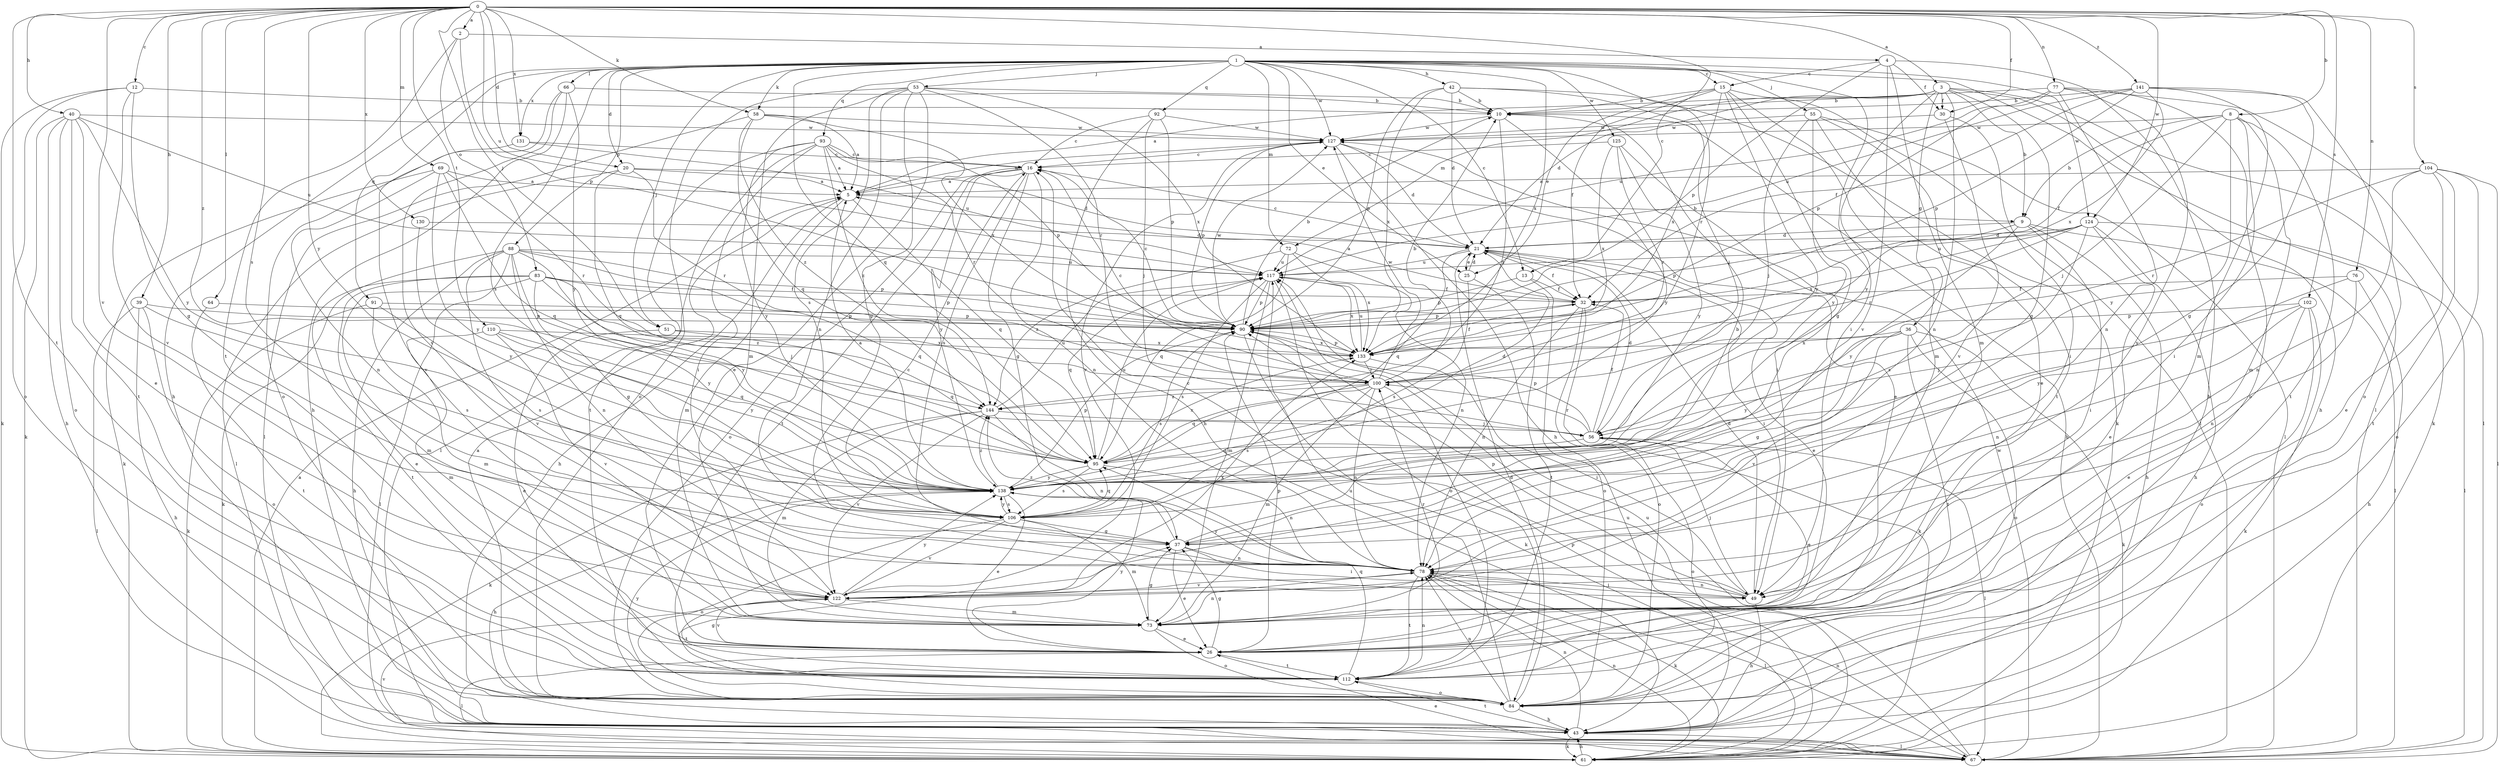 strict digraph  {
0;
1;
2;
3;
4;
5;
8;
9;
10;
12;
13;
15;
16;
20;
21;
25;
26;
30;
32;
36;
37;
39;
40;
42;
43;
49;
51;
53;
55;
56;
58;
61;
64;
66;
67;
69;
72;
73;
76;
77;
78;
83;
84;
88;
90;
91;
92;
93;
95;
100;
102;
104;
106;
110;
112;
117;
122;
124;
125;
127;
130;
131;
133;
138;
141;
144;
0 -> 2  [label=a];
0 -> 3  [label=a];
0 -> 8  [label=b];
0 -> 12  [label=c];
0 -> 13  [label=c];
0 -> 20  [label=d];
0 -> 30  [label=f];
0 -> 39  [label=h];
0 -> 40  [label=h];
0 -> 51  [label=j];
0 -> 58  [label=k];
0 -> 64  [label=l];
0 -> 69  [label=m];
0 -> 76  [label=n];
0 -> 77  [label=n];
0 -> 102  [label=s];
0 -> 104  [label=s];
0 -> 106  [label=s];
0 -> 110  [label=t];
0 -> 112  [label=t];
0 -> 117  [label=u];
0 -> 122  [label=v];
0 -> 124  [label=w];
0 -> 130  [label=x];
0 -> 131  [label=x];
0 -> 138  [label=y];
0 -> 141  [label=z];
0 -> 144  [label=z];
1 -> 13  [label=c];
1 -> 15  [label=c];
1 -> 20  [label=d];
1 -> 25  [label=e];
1 -> 42  [label=h];
1 -> 43  [label=h];
1 -> 49  [label=i];
1 -> 51  [label=j];
1 -> 53  [label=j];
1 -> 55  [label=j];
1 -> 58  [label=k];
1 -> 66  [label=l];
1 -> 67  [label=l];
1 -> 72  [label=m];
1 -> 88  [label=p];
1 -> 91  [label=q];
1 -> 92  [label=q];
1 -> 93  [label=q];
1 -> 95  [label=q];
1 -> 100  [label=r];
1 -> 106  [label=s];
1 -> 124  [label=w];
1 -> 125  [label=w];
1 -> 127  [label=w];
1 -> 131  [label=x];
1 -> 133  [label=x];
2 -> 4  [label=a];
2 -> 83  [label=o];
2 -> 90  [label=p];
2 -> 112  [label=t];
3 -> 5  [label=a];
3 -> 9  [label=b];
3 -> 21  [label=d];
3 -> 30  [label=f];
3 -> 36  [label=g];
3 -> 37  [label=g];
3 -> 43  [label=h];
3 -> 61  [label=k];
3 -> 72  [label=m];
3 -> 78  [label=n];
3 -> 138  [label=y];
4 -> 15  [label=c];
4 -> 30  [label=f];
4 -> 43  [label=h];
4 -> 73  [label=m];
4 -> 90  [label=p];
4 -> 122  [label=v];
5 -> 9  [label=b];
5 -> 43  [label=h];
5 -> 73  [label=m];
5 -> 95  [label=q];
5 -> 127  [label=w];
8 -> 9  [label=b];
8 -> 32  [label=f];
8 -> 49  [label=i];
8 -> 56  [label=j];
8 -> 73  [label=m];
8 -> 112  [label=t];
8 -> 127  [label=w];
8 -> 138  [label=y];
9 -> 21  [label=d];
9 -> 43  [label=h];
9 -> 49  [label=i];
9 -> 67  [label=l];
9 -> 90  [label=p];
9 -> 138  [label=y];
10 -> 127  [label=w];
10 -> 138  [label=y];
10 -> 144  [label=z];
12 -> 10  [label=b];
12 -> 37  [label=g];
12 -> 61  [label=k];
12 -> 84  [label=o];
12 -> 122  [label=v];
13 -> 32  [label=f];
13 -> 84  [label=o];
13 -> 90  [label=p];
15 -> 10  [label=b];
15 -> 25  [label=e];
15 -> 32  [label=f];
15 -> 37  [label=g];
15 -> 67  [label=l];
15 -> 73  [label=m];
15 -> 133  [label=x];
15 -> 138  [label=y];
16 -> 5  [label=a];
16 -> 37  [label=g];
16 -> 78  [label=n];
16 -> 84  [label=o];
16 -> 106  [label=s];
16 -> 112  [label=t];
16 -> 138  [label=y];
20 -> 5  [label=a];
20 -> 21  [label=d];
20 -> 67  [label=l];
20 -> 95  [label=q];
20 -> 100  [label=r];
21 -> 16  [label=c];
21 -> 25  [label=e];
21 -> 26  [label=e];
21 -> 32  [label=f];
21 -> 49  [label=i];
21 -> 95  [label=q];
21 -> 117  [label=u];
25 -> 21  [label=d];
25 -> 106  [label=s];
25 -> 112  [label=t];
26 -> 37  [label=g];
26 -> 67  [label=l];
26 -> 90  [label=p];
26 -> 112  [label=t];
26 -> 122  [label=v];
26 -> 138  [label=y];
30 -> 49  [label=i];
30 -> 122  [label=v];
30 -> 127  [label=w];
32 -> 5  [label=a];
32 -> 61  [label=k];
32 -> 78  [label=n];
32 -> 84  [label=o];
32 -> 90  [label=p];
36 -> 37  [label=g];
36 -> 61  [label=k];
36 -> 84  [label=o];
36 -> 112  [label=t];
36 -> 122  [label=v];
36 -> 133  [label=x];
36 -> 138  [label=y];
37 -> 10  [label=b];
37 -> 26  [label=e];
37 -> 49  [label=i];
37 -> 78  [label=n];
37 -> 144  [label=z];
39 -> 43  [label=h];
39 -> 67  [label=l];
39 -> 84  [label=o];
39 -> 90  [label=p];
39 -> 106  [label=s];
40 -> 26  [label=e];
40 -> 43  [label=h];
40 -> 61  [label=k];
40 -> 84  [label=o];
40 -> 112  [label=t];
40 -> 117  [label=u];
40 -> 127  [label=w];
40 -> 138  [label=y];
42 -> 10  [label=b];
42 -> 21  [label=d];
42 -> 56  [label=j];
42 -> 61  [label=k];
42 -> 90  [label=p];
42 -> 133  [label=x];
43 -> 61  [label=k];
43 -> 67  [label=l];
43 -> 78  [label=n];
43 -> 112  [label=t];
49 -> 16  [label=c];
49 -> 21  [label=d];
49 -> 43  [label=h];
49 -> 56  [label=j];
49 -> 78  [label=n];
49 -> 90  [label=p];
51 -> 26  [label=e];
51 -> 95  [label=q];
51 -> 133  [label=x];
53 -> 10  [label=b];
53 -> 26  [label=e];
53 -> 37  [label=g];
53 -> 73  [label=m];
53 -> 78  [label=n];
53 -> 84  [label=o];
53 -> 100  [label=r];
53 -> 106  [label=s];
53 -> 133  [label=x];
55 -> 26  [label=e];
55 -> 56  [label=j];
55 -> 67  [label=l];
55 -> 112  [label=t];
55 -> 127  [label=w];
55 -> 138  [label=y];
56 -> 21  [label=d];
56 -> 26  [label=e];
56 -> 32  [label=f];
56 -> 67  [label=l];
56 -> 84  [label=o];
56 -> 90  [label=p];
56 -> 95  [label=q];
56 -> 100  [label=r];
58 -> 5  [label=a];
58 -> 67  [label=l];
58 -> 95  [label=q];
58 -> 127  [label=w];
58 -> 133  [label=x];
58 -> 144  [label=z];
61 -> 5  [label=a];
61 -> 43  [label=h];
61 -> 78  [label=n];
61 -> 90  [label=p];
61 -> 117  [label=u];
61 -> 122  [label=v];
64 -> 90  [label=p];
64 -> 112  [label=t];
66 -> 10  [label=b];
66 -> 43  [label=h];
66 -> 84  [label=o];
66 -> 122  [label=v];
66 -> 138  [label=y];
67 -> 10  [label=b];
67 -> 26  [label=e];
67 -> 78  [label=n];
67 -> 117  [label=u];
67 -> 127  [label=w];
69 -> 5  [label=a];
69 -> 61  [label=k];
69 -> 78  [label=n];
69 -> 95  [label=q];
69 -> 100  [label=r];
69 -> 138  [label=y];
72 -> 78  [label=n];
72 -> 95  [label=q];
72 -> 117  [label=u];
72 -> 133  [label=x];
72 -> 144  [label=z];
73 -> 26  [label=e];
73 -> 37  [label=g];
73 -> 78  [label=n];
73 -> 84  [label=o];
73 -> 100  [label=r];
76 -> 32  [label=f];
76 -> 43  [label=h];
76 -> 78  [label=n];
76 -> 138  [label=y];
77 -> 10  [label=b];
77 -> 67  [label=l];
77 -> 78  [label=n];
77 -> 84  [label=o];
77 -> 90  [label=p];
77 -> 117  [label=u];
77 -> 122  [label=v];
78 -> 16  [label=c];
78 -> 49  [label=i];
78 -> 61  [label=k];
78 -> 67  [label=l];
78 -> 112  [label=t];
78 -> 122  [label=v];
78 -> 138  [label=y];
83 -> 26  [label=e];
83 -> 32  [label=f];
83 -> 56  [label=j];
83 -> 73  [label=m];
83 -> 90  [label=p];
83 -> 112  [label=t];
83 -> 138  [label=y];
83 -> 144  [label=z];
84 -> 5  [label=a];
84 -> 21  [label=d];
84 -> 37  [label=g];
84 -> 43  [label=h];
84 -> 78  [label=n];
84 -> 117  [label=u];
84 -> 138  [label=y];
88 -> 37  [label=g];
88 -> 43  [label=h];
88 -> 61  [label=k];
88 -> 67  [label=l];
88 -> 78  [label=n];
88 -> 90  [label=p];
88 -> 95  [label=q];
88 -> 117  [label=u];
88 -> 122  [label=v];
88 -> 138  [label=y];
90 -> 10  [label=b];
90 -> 16  [label=c];
90 -> 61  [label=k];
90 -> 106  [label=s];
90 -> 127  [label=w];
90 -> 133  [label=x];
91 -> 61  [label=k];
91 -> 73  [label=m];
91 -> 90  [label=p];
91 -> 106  [label=s];
92 -> 16  [label=c];
92 -> 43  [label=h];
92 -> 56  [label=j];
92 -> 90  [label=p];
92 -> 127  [label=w];
93 -> 5  [label=a];
93 -> 16  [label=c];
93 -> 49  [label=i];
93 -> 67  [label=l];
93 -> 90  [label=p];
93 -> 100  [label=r];
93 -> 112  [label=t];
93 -> 138  [label=y];
93 -> 144  [label=z];
95 -> 21  [label=d];
95 -> 78  [label=n];
95 -> 106  [label=s];
95 -> 117  [label=u];
95 -> 133  [label=x];
95 -> 138  [label=y];
100 -> 10  [label=b];
100 -> 16  [label=c];
100 -> 73  [label=m];
100 -> 78  [label=n];
100 -> 95  [label=q];
100 -> 106  [label=s];
100 -> 112  [label=t];
100 -> 127  [label=w];
100 -> 144  [label=z];
102 -> 26  [label=e];
102 -> 56  [label=j];
102 -> 61  [label=k];
102 -> 78  [label=n];
102 -> 84  [label=o];
102 -> 90  [label=p];
104 -> 5  [label=a];
104 -> 26  [label=e];
104 -> 67  [label=l];
104 -> 78  [label=n];
104 -> 84  [label=o];
104 -> 100  [label=r];
104 -> 112  [label=t];
106 -> 37  [label=g];
106 -> 73  [label=m];
106 -> 84  [label=o];
106 -> 95  [label=q];
106 -> 122  [label=v];
106 -> 138  [label=y];
110 -> 73  [label=m];
110 -> 95  [label=q];
110 -> 122  [label=v];
110 -> 133  [label=x];
110 -> 138  [label=y];
112 -> 78  [label=n];
112 -> 84  [label=o];
112 -> 95  [label=q];
117 -> 32  [label=f];
117 -> 73  [label=m];
117 -> 84  [label=o];
117 -> 90  [label=p];
117 -> 95  [label=q];
117 -> 106  [label=s];
117 -> 133  [label=x];
122 -> 73  [label=m];
122 -> 112  [label=t];
122 -> 133  [label=x];
122 -> 138  [label=y];
124 -> 21  [label=d];
124 -> 26  [label=e];
124 -> 43  [label=h];
124 -> 67  [label=l];
124 -> 100  [label=r];
124 -> 106  [label=s];
124 -> 117  [label=u];
124 -> 133  [label=x];
125 -> 16  [label=c];
125 -> 49  [label=i];
125 -> 100  [label=r];
125 -> 133  [label=x];
125 -> 138  [label=y];
127 -> 16  [label=c];
127 -> 21  [label=d];
127 -> 26  [label=e];
127 -> 43  [label=h];
127 -> 90  [label=p];
127 -> 122  [label=v];
130 -> 21  [label=d];
130 -> 138  [label=y];
131 -> 16  [label=c];
131 -> 117  [label=u];
131 -> 122  [label=v];
133 -> 32  [label=f];
133 -> 49  [label=i];
133 -> 90  [label=p];
133 -> 100  [label=r];
133 -> 117  [label=u];
138 -> 5  [label=a];
138 -> 26  [label=e];
138 -> 43  [label=h];
138 -> 90  [label=p];
138 -> 106  [label=s];
138 -> 144  [label=z];
141 -> 10  [label=b];
141 -> 32  [label=f];
141 -> 37  [label=g];
141 -> 73  [label=m];
141 -> 84  [label=o];
141 -> 90  [label=p];
141 -> 117  [label=u];
141 -> 133  [label=x];
144 -> 56  [label=j];
144 -> 61  [label=k];
144 -> 73  [label=m];
144 -> 78  [label=n];
144 -> 117  [label=u];
144 -> 122  [label=v];
}
